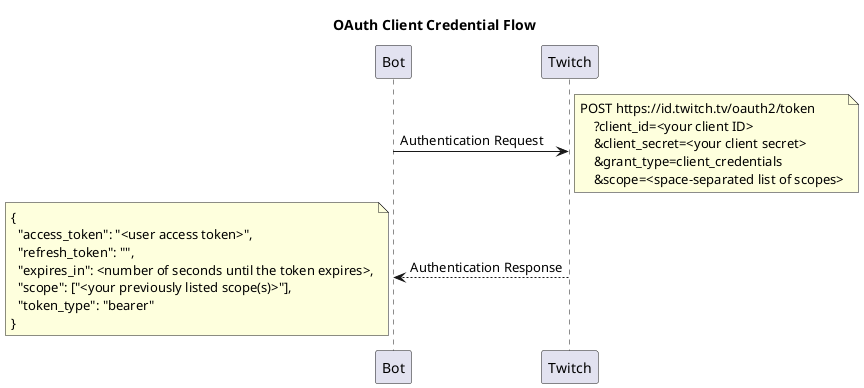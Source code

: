 @startuml

title OAuth Client Credential Flow
Bot -> Twitch: Authentication Request
note right
POST https://id.twitch.tv/oauth2/token
    ?client_id=<your client ID>
    &client_secret=<your client secret>
    &grant_type=client_credentials
    &scope=<space-separated list of scopes>
end note
Twitch --> Bot: Authentication Response
note left
{
  "access_token": "<user access token>",
  "refresh_token": "",
  "expires_in": <number of seconds until the token expires>,
  "scope": ["<your previously listed scope(s)>"],
  "token_type": "bearer"
}
end note

@enduml